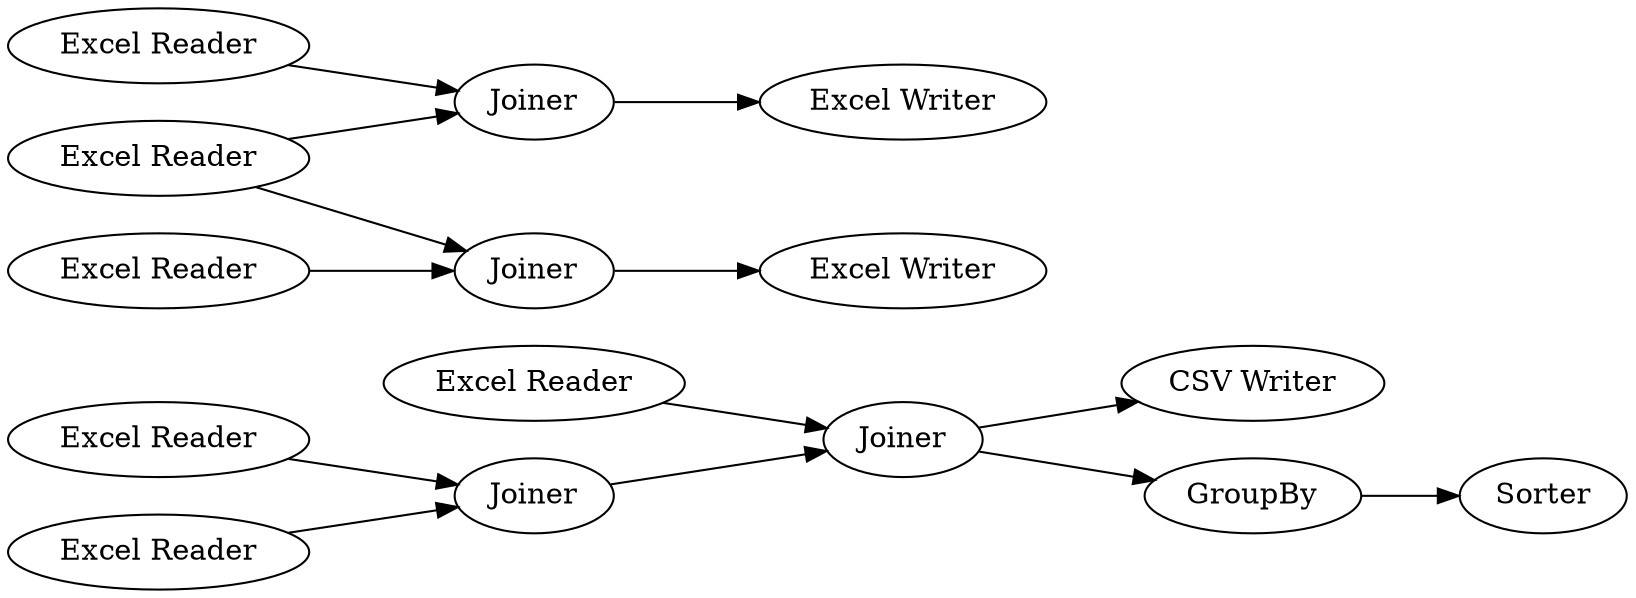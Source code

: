 digraph {
	"-8091107212738607396_11" [label="Excel Reader"]
	"-8091107212738607396_3" [label="Excel Reader"]
	"-8091107212738607396_14" [label=Sorter]
	"-8091107212738607396_6" [label="Excel Writer"]
	"-8091107212738607396_9" [label=Joiner]
	"-8091107212738607396_2" [label="Excel Reader"]
	"-8091107212738607396_17" [label="CSV Writer"]
	"-8091107212738607396_13" [label=GroupBy]
	"-8091107212738607396_8" [label="Excel Reader"]
	"-8091107212738607396_12" [label=Joiner]
	"-8091107212738607396_7" [label="Excel Writer"]
	"-8091107212738607396_1" [label="Excel Reader"]
	"-8091107212738607396_4" [label=Joiner]
	"-8091107212738607396_10" [label="Excel Reader"]
	"-8091107212738607396_5" [label=Joiner]
	"-8091107212738607396_4" -> "-8091107212738607396_6"
	"-8091107212738607396_2" -> "-8091107212738607396_4"
	"-8091107212738607396_9" -> "-8091107212738607396_12"
	"-8091107212738607396_10" -> "-8091107212738607396_9"
	"-8091107212738607396_13" -> "-8091107212738607396_14"
	"-8091107212738607396_1" -> "-8091107212738607396_4"
	"-8091107212738607396_2" -> "-8091107212738607396_5"
	"-8091107212738607396_11" -> "-8091107212738607396_12"
	"-8091107212738607396_8" -> "-8091107212738607396_9"
	"-8091107212738607396_3" -> "-8091107212738607396_5"
	"-8091107212738607396_12" -> "-8091107212738607396_13"
	"-8091107212738607396_12" -> "-8091107212738607396_17"
	"-8091107212738607396_5" -> "-8091107212738607396_7"
	rankdir=LR
}
